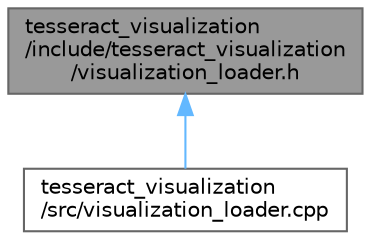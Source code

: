 digraph "tesseract_visualization/include/tesseract_visualization/visualization_loader.h"
{
 // LATEX_PDF_SIZE
  bgcolor="transparent";
  edge [fontname=Helvetica,fontsize=10,labelfontname=Helvetica,labelfontsize=10];
  node [fontname=Helvetica,fontsize=10,shape=box,height=0.2,width=0.4];
  Node1 [label="tesseract_visualization\l/include/tesseract_visualization\l/visualization_loader.h",height=0.2,width=0.4,color="gray40", fillcolor="grey60", style="filled", fontcolor="black",tooltip="Visualization Loader."];
  Node1 -> Node2 [dir="back",color="steelblue1",style="solid"];
  Node2 [label="tesseract_visualization\l/src/visualization_loader.cpp",height=0.2,width=0.4,color="grey40", fillcolor="white", style="filled",URL="$d3/da9/visualization__loader_8cpp.html",tooltip=" "];
}
